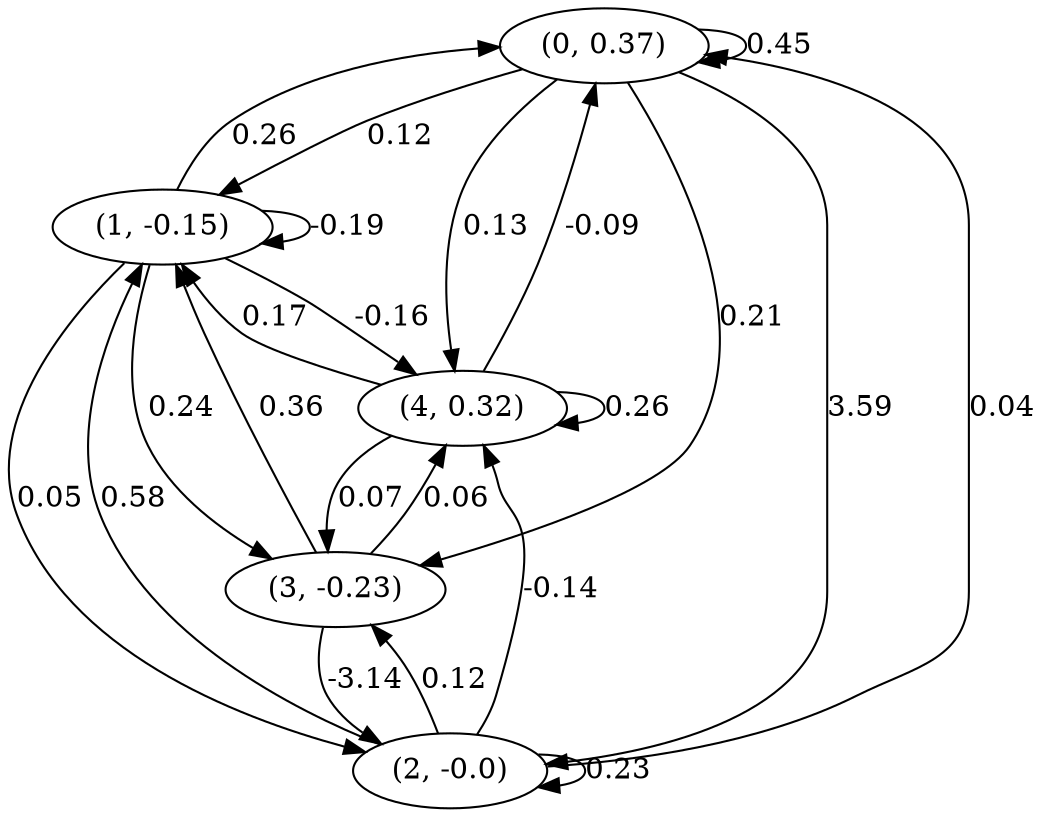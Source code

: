 digraph {
    0 [ label = "(0, 0.37)" ]
    1 [ label = "(1, -0.15)" ]
    2 [ label = "(2, -0.0)" ]
    3 [ label = "(3, -0.23)" ]
    4 [ label = "(4, 0.32)" ]
    0 -> 0 [ label = "0.45" ]
    1 -> 1 [ label = "-0.19" ]
    2 -> 2 [ label = "0.23" ]
    4 -> 4 [ label = "0.26" ]
    1 -> 0 [ label = "0.26" ]
    2 -> 0 [ label = "0.04" ]
    4 -> 0 [ label = "-0.09" ]
    0 -> 1 [ label = "0.12" ]
    2 -> 1 [ label = "0.58" ]
    3 -> 1 [ label = "0.36" ]
    4 -> 1 [ label = "0.17" ]
    0 -> 2 [ label = "3.59" ]
    1 -> 2 [ label = "0.05" ]
    3 -> 2 [ label = "-3.14" ]
    0 -> 3 [ label = "0.21" ]
    1 -> 3 [ label = "0.24" ]
    2 -> 3 [ label = "0.12" ]
    4 -> 3 [ label = "0.07" ]
    0 -> 4 [ label = "0.13" ]
    1 -> 4 [ label = "-0.16" ]
    2 -> 4 [ label = "-0.14" ]
    3 -> 4 [ label = "0.06" ]
}

